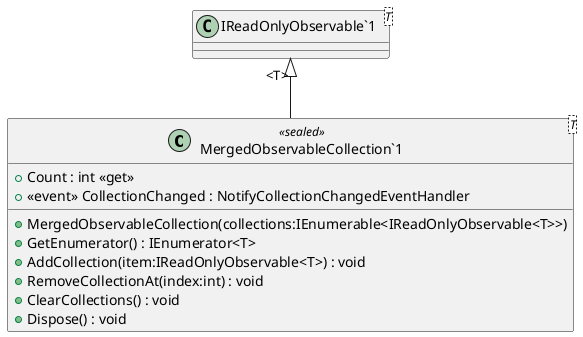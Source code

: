 @startuml
class "MergedObservableCollection`1"<T> <<sealed>> {
    + Count : int <<get>>
    +  <<event>> CollectionChanged : NotifyCollectionChangedEventHandler 
    + MergedObservableCollection(collections:IEnumerable<IReadOnlyObservable<T>>)
    + GetEnumerator() : IEnumerator<T>
    + AddCollection(item:IReadOnlyObservable<T>) : void
    + RemoveCollectionAt(index:int) : void
    + ClearCollections() : void
    + Dispose() : void
}
class "IReadOnlyObservable`1"<T> {
}
"IReadOnlyObservable`1" "<T>" <|-- "MergedObservableCollection`1"
@enduml
